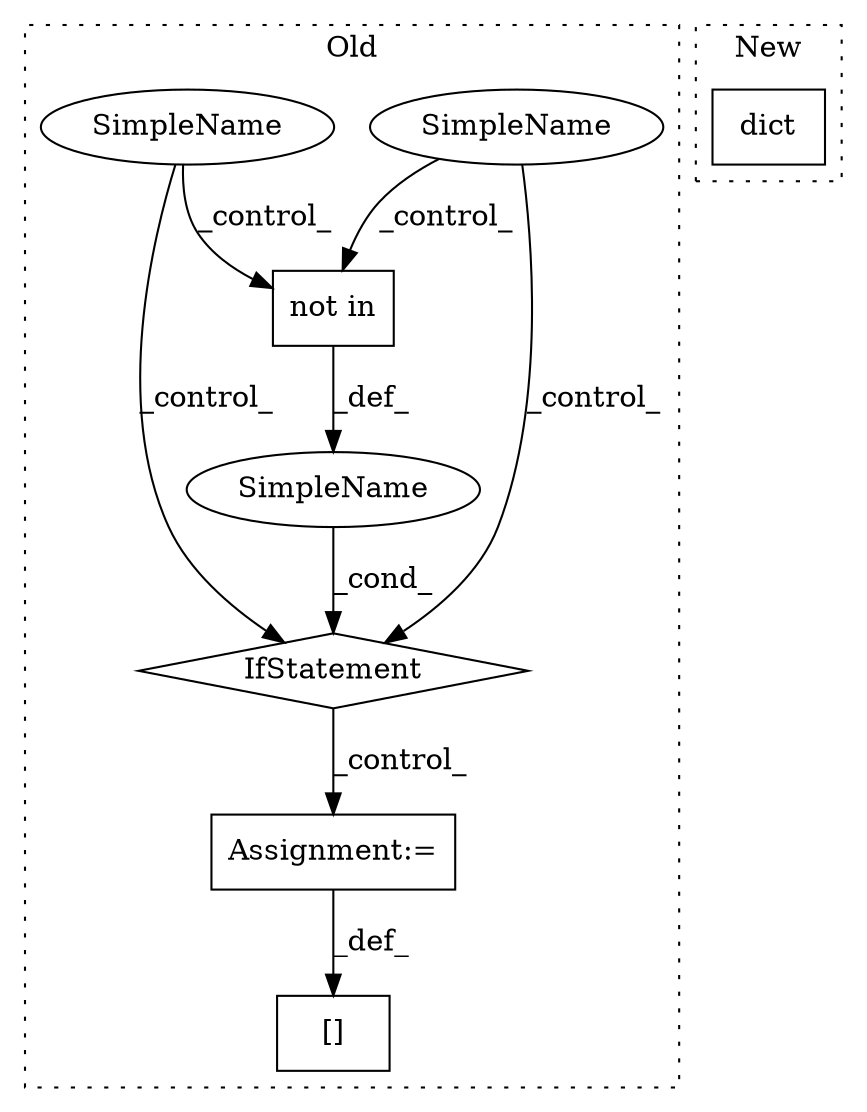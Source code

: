 digraph G {
subgraph cluster0 {
1 [label="not in" a="108" s="4720" l="25" shape="box"];
3 [label="IfStatement" a="25" s="4702,4745" l="18,2" shape="diamond"];
4 [label="Assignment:=" a="7" s="4784" l="1" shape="box"];
5 [label="SimpleName" a="42" s="" l="" shape="ellipse"];
6 [label="[]" a="2" s="4765,4783" l="15,1" shape="box"];
7 [label="SimpleName" a="42" s="" l="" shape="ellipse"];
8 [label="SimpleName" a="42" s="" l="" shape="ellipse"];
label = "Old";
style="dotted";
}
subgraph cluster1 {
2 [label="dict" a="32" s="5393,5412" l="5,1" shape="box"];
label = "New";
style="dotted";
}
1 -> 5 [label="_def_"];
3 -> 4 [label="_control_"];
4 -> 6 [label="_def_"];
5 -> 3 [label="_cond_"];
7 -> 1 [label="_control_"];
7 -> 3 [label="_control_"];
8 -> 3 [label="_control_"];
8 -> 1 [label="_control_"];
}